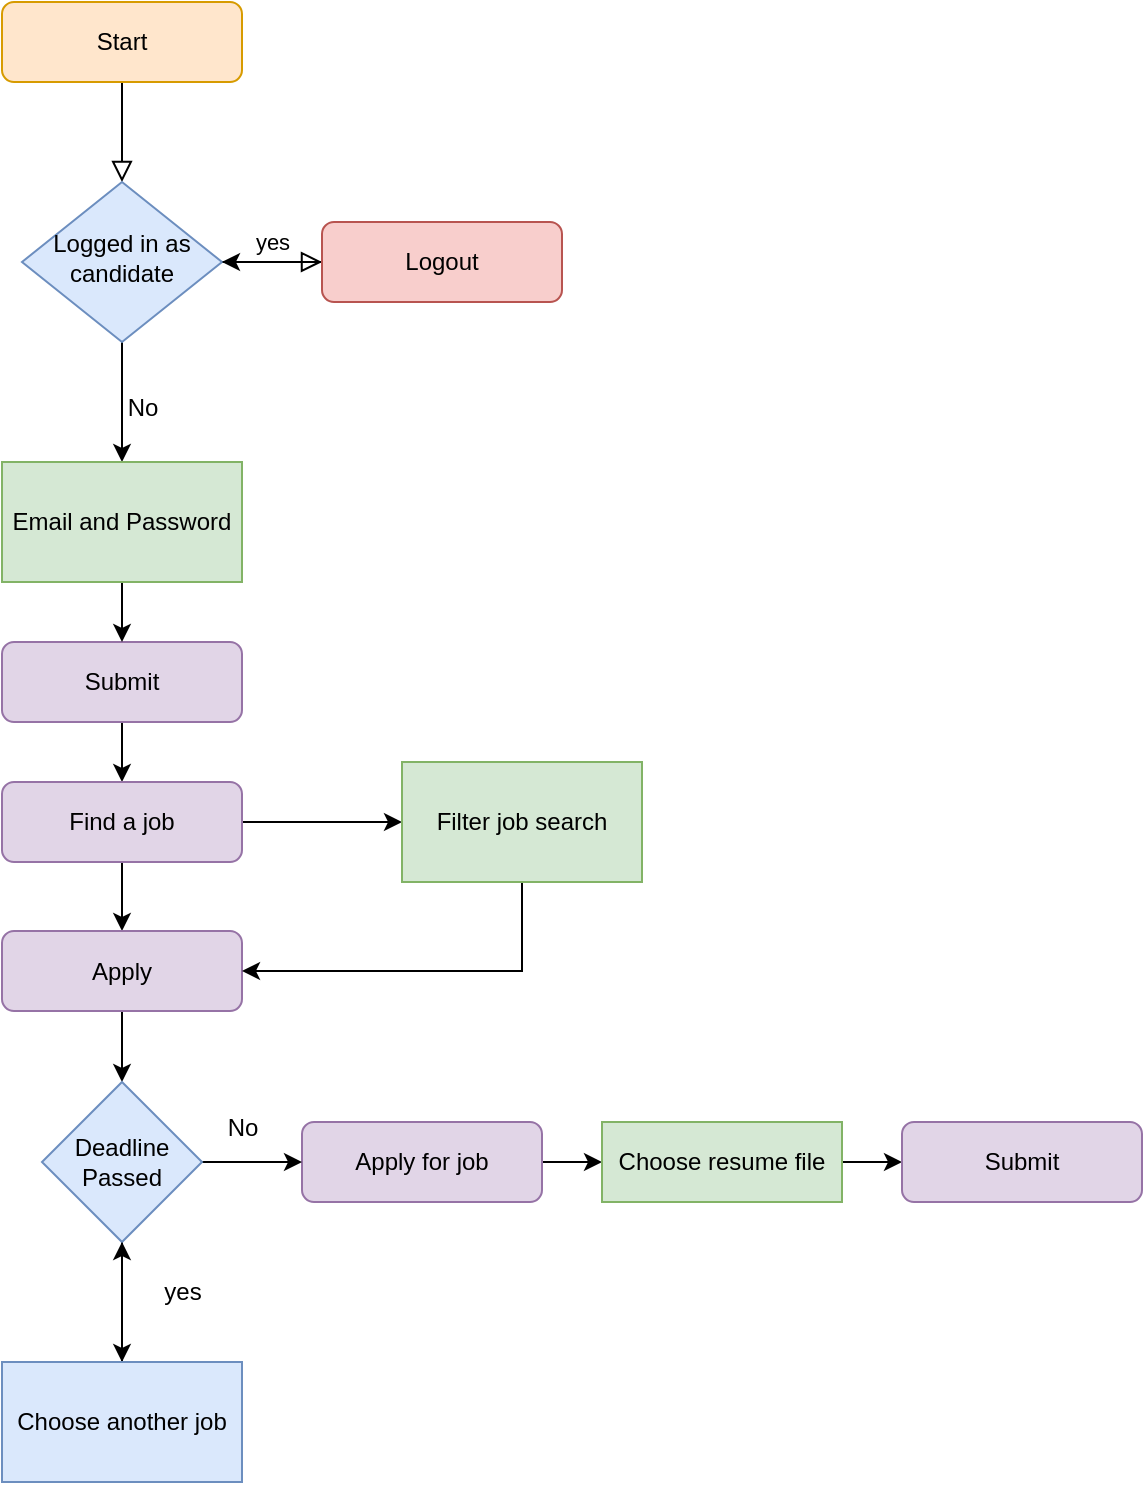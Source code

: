 <mxfile version="21.2.3" type="github">
  <diagram id="C5RBs43oDa-KdzZeNtuy" name="Page-1">
    <mxGraphModel dx="956" dy="586" grid="1" gridSize="10" guides="1" tooltips="1" connect="1" arrows="1" fold="1" page="1" pageScale="1" pageWidth="827" pageHeight="1169" math="0" shadow="0">
      <root>
        <mxCell id="WIyWlLk6GJQsqaUBKTNV-0" />
        <mxCell id="WIyWlLk6GJQsqaUBKTNV-1" parent="WIyWlLk6GJQsqaUBKTNV-0" />
        <mxCell id="WIyWlLk6GJQsqaUBKTNV-2" value="" style="rounded=0;html=1;jettySize=auto;orthogonalLoop=1;fontSize=11;endArrow=block;endFill=0;endSize=8;strokeWidth=1;shadow=0;labelBackgroundColor=none;edgeStyle=orthogonalEdgeStyle;" parent="WIyWlLk6GJQsqaUBKTNV-1" source="WIyWlLk6GJQsqaUBKTNV-3" target="WIyWlLk6GJQsqaUBKTNV-6" edge="1">
          <mxGeometry relative="1" as="geometry" />
        </mxCell>
        <mxCell id="WIyWlLk6GJQsqaUBKTNV-3" value="Start" style="rounded=1;whiteSpace=wrap;html=1;fontSize=12;glass=0;strokeWidth=1;shadow=0;fillColor=#ffe6cc;strokeColor=#d79b00;" parent="WIyWlLk6GJQsqaUBKTNV-1" vertex="1">
          <mxGeometry x="160" y="80" width="120" height="40" as="geometry" />
        </mxCell>
        <mxCell id="WIyWlLk6GJQsqaUBKTNV-5" value="yes" style="edgeStyle=orthogonalEdgeStyle;rounded=0;html=1;jettySize=auto;orthogonalLoop=1;fontSize=11;endArrow=block;endFill=0;endSize=8;strokeWidth=1;shadow=0;labelBackgroundColor=none;" parent="WIyWlLk6GJQsqaUBKTNV-1" source="WIyWlLk6GJQsqaUBKTNV-6" target="WIyWlLk6GJQsqaUBKTNV-7" edge="1">
          <mxGeometry y="10" relative="1" as="geometry">
            <mxPoint as="offset" />
          </mxGeometry>
        </mxCell>
        <mxCell id="vwM2jAHjqETa5VWJD9dA-8" value="" style="edgeStyle=orthogonalEdgeStyle;rounded=0;orthogonalLoop=1;jettySize=auto;html=1;" edge="1" parent="WIyWlLk6GJQsqaUBKTNV-1" source="WIyWlLk6GJQsqaUBKTNV-6" target="vwM2jAHjqETa5VWJD9dA-1">
          <mxGeometry relative="1" as="geometry" />
        </mxCell>
        <mxCell id="WIyWlLk6GJQsqaUBKTNV-6" value="Logged in as candidate" style="rhombus;whiteSpace=wrap;html=1;shadow=0;fontFamily=Helvetica;fontSize=12;align=center;strokeWidth=1;spacing=6;spacingTop=-4;fillColor=#dae8fc;strokeColor=#6c8ebf;" parent="WIyWlLk6GJQsqaUBKTNV-1" vertex="1">
          <mxGeometry x="170" y="170" width="100" height="80" as="geometry" />
        </mxCell>
        <mxCell id="vwM2jAHjqETa5VWJD9dA-0" value="" style="edgeStyle=orthogonalEdgeStyle;rounded=0;orthogonalLoop=1;jettySize=auto;html=1;" edge="1" parent="WIyWlLk6GJQsqaUBKTNV-1" source="WIyWlLk6GJQsqaUBKTNV-7" target="WIyWlLk6GJQsqaUBKTNV-6">
          <mxGeometry relative="1" as="geometry" />
        </mxCell>
        <mxCell id="WIyWlLk6GJQsqaUBKTNV-7" value="Logout" style="rounded=1;whiteSpace=wrap;html=1;fontSize=12;glass=0;strokeWidth=1;shadow=0;fillColor=#f8cecc;strokeColor=#b85450;" parent="WIyWlLk6GJQsqaUBKTNV-1" vertex="1">
          <mxGeometry x="320" y="190" width="120" height="40" as="geometry" />
        </mxCell>
        <mxCell id="vwM2jAHjqETa5VWJD9dA-11" value="" style="edgeStyle=orthogonalEdgeStyle;rounded=0;orthogonalLoop=1;jettySize=auto;html=1;" edge="1" parent="WIyWlLk6GJQsqaUBKTNV-1" source="WIyWlLk6GJQsqaUBKTNV-11" target="WIyWlLk6GJQsqaUBKTNV-12">
          <mxGeometry relative="1" as="geometry" />
        </mxCell>
        <mxCell id="WIyWlLk6GJQsqaUBKTNV-11" value="Submit" style="rounded=1;whiteSpace=wrap;html=1;fontSize=12;glass=0;strokeWidth=1;shadow=0;fillColor=#e1d5e7;strokeColor=#9673a6;" parent="WIyWlLk6GJQsqaUBKTNV-1" vertex="1">
          <mxGeometry x="160" y="400" width="120" height="40" as="geometry" />
        </mxCell>
        <mxCell id="vwM2jAHjqETa5VWJD9dA-13" value="" style="edgeStyle=orthogonalEdgeStyle;rounded=0;orthogonalLoop=1;jettySize=auto;html=1;" edge="1" parent="WIyWlLk6GJQsqaUBKTNV-1" source="WIyWlLk6GJQsqaUBKTNV-12" target="vwM2jAHjqETa5VWJD9dA-12">
          <mxGeometry relative="1" as="geometry" />
        </mxCell>
        <mxCell id="vwM2jAHjqETa5VWJD9dA-24" value="" style="edgeStyle=orthogonalEdgeStyle;rounded=0;orthogonalLoop=1;jettySize=auto;html=1;" edge="1" parent="WIyWlLk6GJQsqaUBKTNV-1" source="WIyWlLk6GJQsqaUBKTNV-12">
          <mxGeometry relative="1" as="geometry">
            <mxPoint x="360" y="490" as="targetPoint" />
          </mxGeometry>
        </mxCell>
        <mxCell id="WIyWlLk6GJQsqaUBKTNV-12" value="Find a job" style="rounded=1;whiteSpace=wrap;html=1;fontSize=12;glass=0;strokeWidth=1;shadow=0;fillColor=#e1d5e7;strokeColor=#9673a6;" parent="WIyWlLk6GJQsqaUBKTNV-1" vertex="1">
          <mxGeometry x="160" y="470" width="120" height="40" as="geometry" />
        </mxCell>
        <mxCell id="vwM2jAHjqETa5VWJD9dA-10" value="" style="edgeStyle=orthogonalEdgeStyle;rounded=0;orthogonalLoop=1;jettySize=auto;html=1;" edge="1" parent="WIyWlLk6GJQsqaUBKTNV-1" source="vwM2jAHjqETa5VWJD9dA-1" target="WIyWlLk6GJQsqaUBKTNV-11">
          <mxGeometry relative="1" as="geometry" />
        </mxCell>
        <mxCell id="vwM2jAHjqETa5VWJD9dA-1" value="Email and Password" style="rounded=0;whiteSpace=wrap;html=1;fillColor=#d5e8d4;strokeColor=#82b366;" vertex="1" parent="WIyWlLk6GJQsqaUBKTNV-1">
          <mxGeometry x="160" y="310" width="120" height="60" as="geometry" />
        </mxCell>
        <mxCell id="vwM2jAHjqETa5VWJD9dA-9" value="No" style="text;html=1;align=center;verticalAlign=middle;resizable=0;points=[];autosize=1;strokeColor=none;fillColor=none;" vertex="1" parent="WIyWlLk6GJQsqaUBKTNV-1">
          <mxGeometry x="210" y="268" width="40" height="30" as="geometry" />
        </mxCell>
        <mxCell id="vwM2jAHjqETa5VWJD9dA-31" value="" style="edgeStyle=orthogonalEdgeStyle;rounded=0;orthogonalLoop=1;jettySize=auto;html=1;" edge="1" parent="WIyWlLk6GJQsqaUBKTNV-1" source="vwM2jAHjqETa5VWJD9dA-12" target="vwM2jAHjqETa5VWJD9dA-28">
          <mxGeometry relative="1" as="geometry" />
        </mxCell>
        <mxCell id="vwM2jAHjqETa5VWJD9dA-12" value="Apply" style="rounded=1;whiteSpace=wrap;html=1;glass=0;strokeWidth=1;shadow=0;fillColor=#e1d5e7;strokeColor=#9673a6;" vertex="1" parent="WIyWlLk6GJQsqaUBKTNV-1">
          <mxGeometry x="160" y="544.5" width="120" height="40" as="geometry" />
        </mxCell>
        <mxCell id="vwM2jAHjqETa5VWJD9dA-37" value="" style="edgeStyle=orthogonalEdgeStyle;rounded=0;orthogonalLoop=1;jettySize=auto;html=1;" edge="1" parent="WIyWlLk6GJQsqaUBKTNV-1" source="vwM2jAHjqETa5VWJD9dA-14" target="vwM2jAHjqETa5VWJD9dA-18">
          <mxGeometry relative="1" as="geometry" />
        </mxCell>
        <mxCell id="vwM2jAHjqETa5VWJD9dA-14" value="Apply for job" style="rounded=1;whiteSpace=wrap;html=1;fillColor=#e1d5e7;strokeColor=#9673a6;glass=0;strokeWidth=1;shadow=0;" vertex="1" parent="WIyWlLk6GJQsqaUBKTNV-1">
          <mxGeometry x="310" y="640" width="120" height="40" as="geometry" />
        </mxCell>
        <mxCell id="vwM2jAHjqETa5VWJD9dA-38" value="" style="edgeStyle=orthogonalEdgeStyle;rounded=0;orthogonalLoop=1;jettySize=auto;html=1;" edge="1" parent="WIyWlLk6GJQsqaUBKTNV-1" source="vwM2jAHjqETa5VWJD9dA-18" target="vwM2jAHjqETa5VWJD9dA-21">
          <mxGeometry relative="1" as="geometry" />
        </mxCell>
        <mxCell id="vwM2jAHjqETa5VWJD9dA-18" value="Choose resume file" style="rounded=0;whiteSpace=wrap;html=1;fillColor=#d5e8d4;strokeColor=#82b366;" vertex="1" parent="WIyWlLk6GJQsqaUBKTNV-1">
          <mxGeometry x="460" y="640" width="120" height="40" as="geometry" />
        </mxCell>
        <mxCell id="vwM2jAHjqETa5VWJD9dA-21" value="Submit" style="rounded=1;whiteSpace=wrap;html=1;fillColor=#e1d5e7;strokeColor=#9673a6;" vertex="1" parent="WIyWlLk6GJQsqaUBKTNV-1">
          <mxGeometry x="610" y="640" width="120" height="40" as="geometry" />
        </mxCell>
        <mxCell id="vwM2jAHjqETa5VWJD9dA-27" style="edgeStyle=orthogonalEdgeStyle;rounded=0;orthogonalLoop=1;jettySize=auto;html=1;entryX=1;entryY=0.5;entryDx=0;entryDy=0;" edge="1" parent="WIyWlLk6GJQsqaUBKTNV-1" source="vwM2jAHjqETa5VWJD9dA-25" target="vwM2jAHjqETa5VWJD9dA-12">
          <mxGeometry relative="1" as="geometry">
            <Array as="points">
              <mxPoint x="420" y="565" />
            </Array>
          </mxGeometry>
        </mxCell>
        <mxCell id="vwM2jAHjqETa5VWJD9dA-25" value="Filter job search" style="rounded=0;whiteSpace=wrap;html=1;fillColor=#d5e8d4;strokeColor=#82b366;" vertex="1" parent="WIyWlLk6GJQsqaUBKTNV-1">
          <mxGeometry x="360" y="460" width="120" height="60" as="geometry" />
        </mxCell>
        <mxCell id="vwM2jAHjqETa5VWJD9dA-29" value="" style="edgeStyle=orthogonalEdgeStyle;rounded=0;orthogonalLoop=1;jettySize=auto;html=1;" edge="1" parent="WIyWlLk6GJQsqaUBKTNV-1" source="vwM2jAHjqETa5VWJD9dA-28" target="vwM2jAHjqETa5VWJD9dA-14">
          <mxGeometry relative="1" as="geometry" />
        </mxCell>
        <mxCell id="vwM2jAHjqETa5VWJD9dA-34" value="" style="edgeStyle=orthogonalEdgeStyle;rounded=0;orthogonalLoop=1;jettySize=auto;html=1;" edge="1" parent="WIyWlLk6GJQsqaUBKTNV-1" source="vwM2jAHjqETa5VWJD9dA-28" target="vwM2jAHjqETa5VWJD9dA-33">
          <mxGeometry relative="1" as="geometry" />
        </mxCell>
        <mxCell id="vwM2jAHjqETa5VWJD9dA-28" value="Deadline Passed" style="rhombus;whiteSpace=wrap;html=1;fillColor=#dae8fc;strokeColor=#6c8ebf;" vertex="1" parent="WIyWlLk6GJQsqaUBKTNV-1">
          <mxGeometry x="180" y="620" width="80" height="80" as="geometry" />
        </mxCell>
        <mxCell id="vwM2jAHjqETa5VWJD9dA-32" value="No" style="text;html=1;align=center;verticalAlign=middle;resizable=0;points=[];autosize=1;strokeColor=none;fillColor=none;" vertex="1" parent="WIyWlLk6GJQsqaUBKTNV-1">
          <mxGeometry x="260" y="628" width="40" height="30" as="geometry" />
        </mxCell>
        <mxCell id="vwM2jAHjqETa5VWJD9dA-36" style="edgeStyle=orthogonalEdgeStyle;rounded=0;orthogonalLoop=1;jettySize=auto;html=1;entryX=0.5;entryY=1;entryDx=0;entryDy=0;" edge="1" parent="WIyWlLk6GJQsqaUBKTNV-1" source="vwM2jAHjqETa5VWJD9dA-33" target="vwM2jAHjqETa5VWJD9dA-28">
          <mxGeometry relative="1" as="geometry" />
        </mxCell>
        <mxCell id="vwM2jAHjqETa5VWJD9dA-33" value="Choose another job" style="whiteSpace=wrap;html=1;fillColor=#dae8fc;strokeColor=#6c8ebf;" vertex="1" parent="WIyWlLk6GJQsqaUBKTNV-1">
          <mxGeometry x="160" y="760" width="120" height="60" as="geometry" />
        </mxCell>
        <mxCell id="vwM2jAHjqETa5VWJD9dA-35" value="yes" style="text;html=1;align=center;verticalAlign=middle;resizable=0;points=[];autosize=1;strokeColor=none;fillColor=none;" vertex="1" parent="WIyWlLk6GJQsqaUBKTNV-1">
          <mxGeometry x="230" y="710" width="40" height="30" as="geometry" />
        </mxCell>
      </root>
    </mxGraphModel>
  </diagram>
</mxfile>
